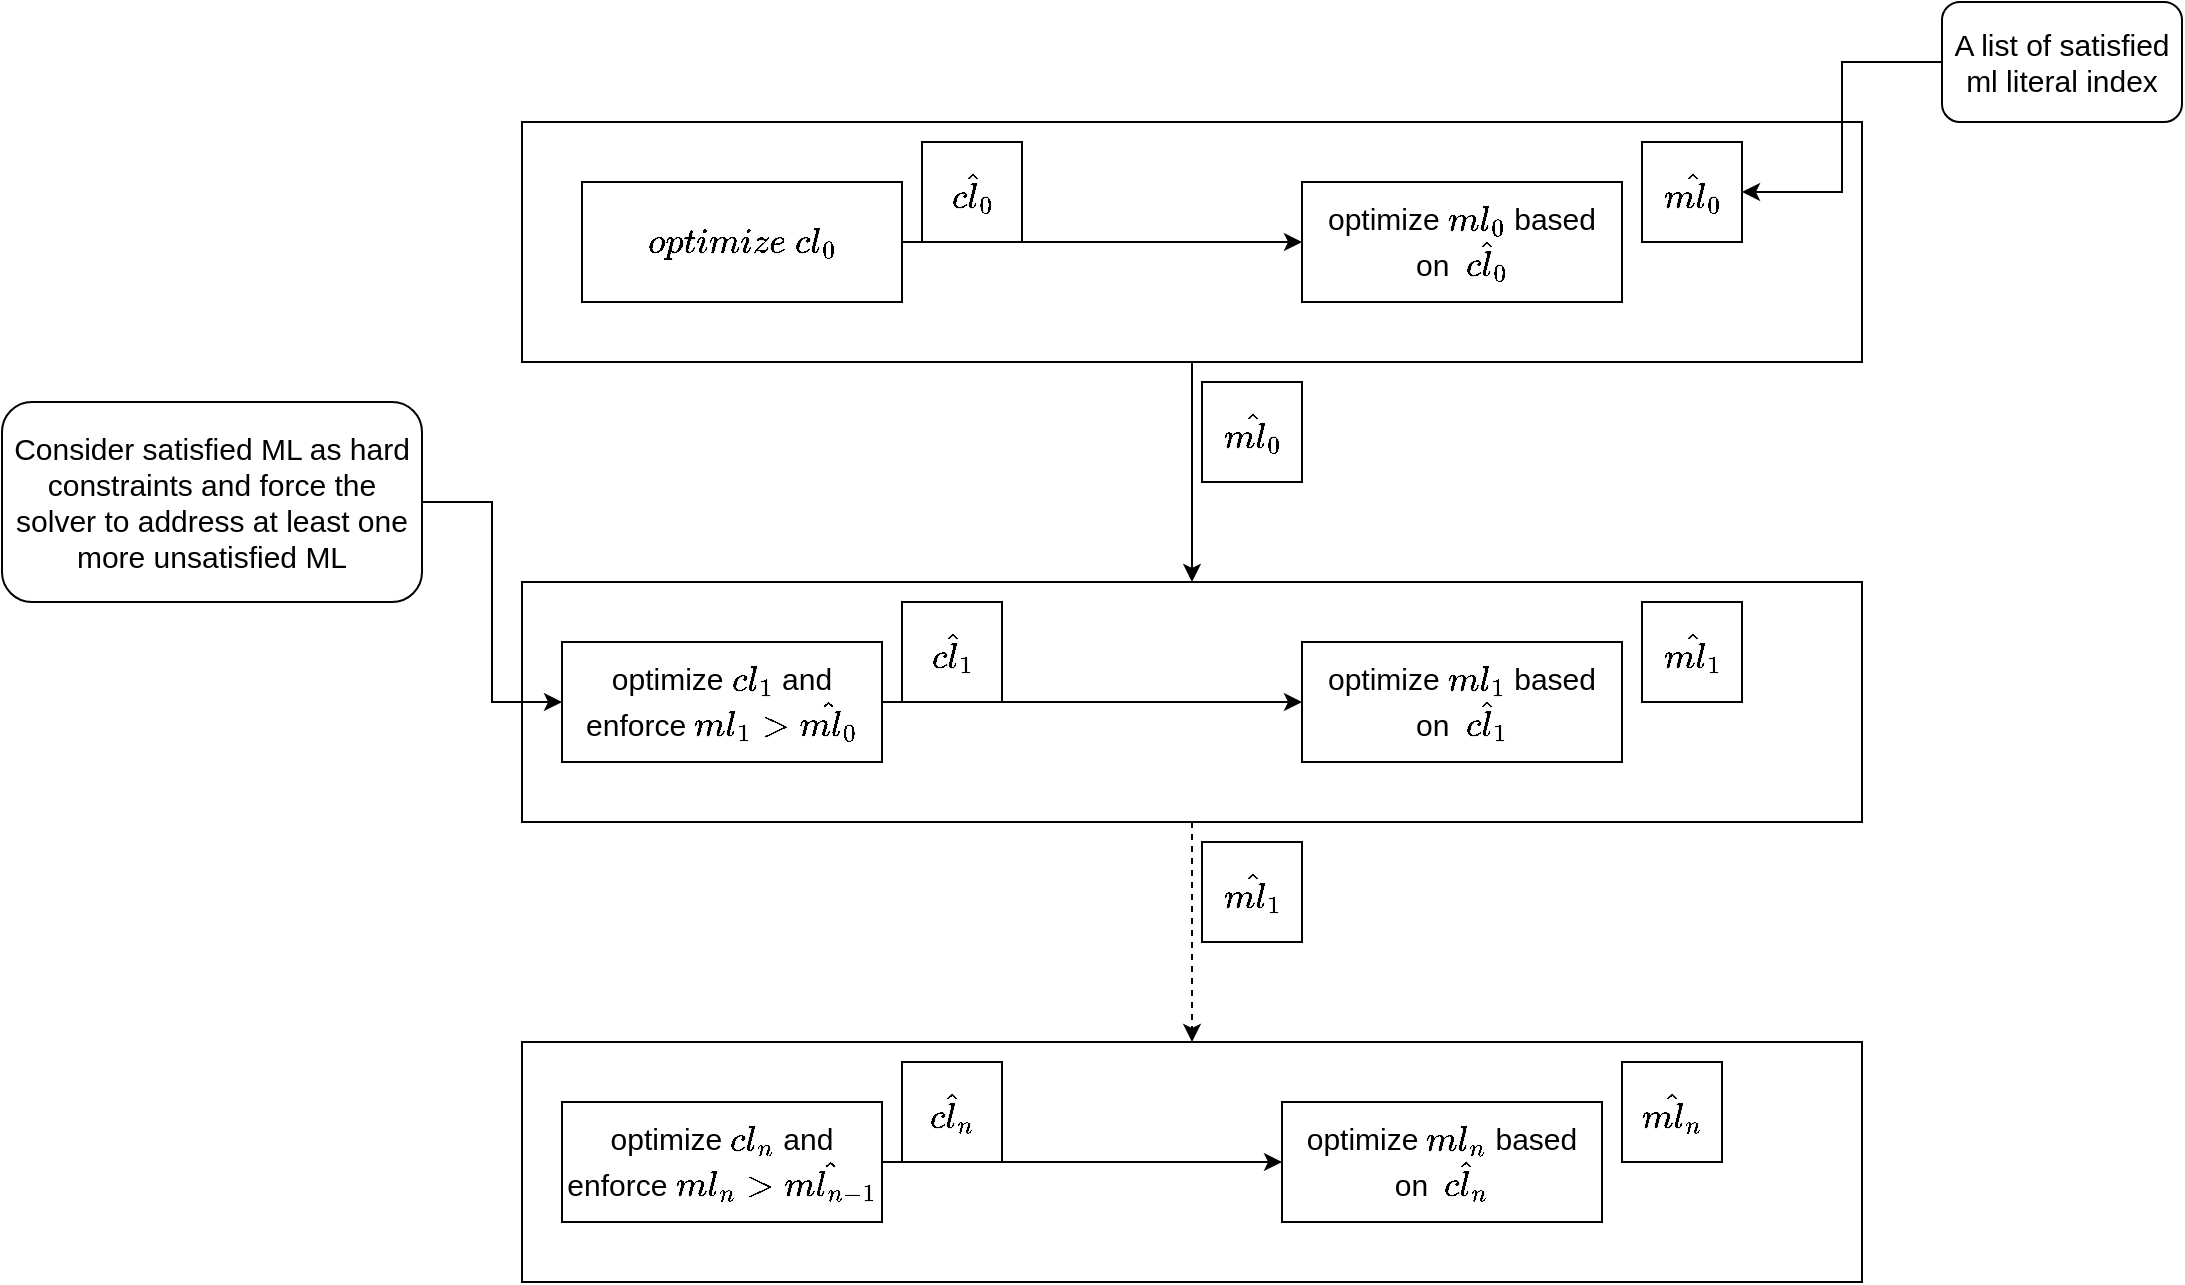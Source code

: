 <mxfile version="21.6.3" type="device">
  <diagram name="Page-1" id="3IAFWtAfXeHGkpke3xqE">
    <mxGraphModel dx="1296" dy="655" grid="1" gridSize="10" guides="1" tooltips="1" connect="1" arrows="1" fold="1" page="1" pageScale="1" pageWidth="3000" pageHeight="3000" math="1" shadow="0">
      <root>
        <mxCell id="0" />
        <mxCell id="1" parent="0" />
        <mxCell id="kD_08o5BdSotSlaiahMT-12" value="" style="rounded=0;whiteSpace=wrap;html=1;fillColor=none;fontSize=15;" vertex="1" parent="1">
          <mxGeometry x="470" y="1040" width="670" height="120" as="geometry" />
        </mxCell>
        <mxCell id="kD_08o5BdSotSlaiahMT-11" value="" style="rounded=0;whiteSpace=wrap;html=1;fillColor=none;fontSize=15;" vertex="1" parent="1">
          <mxGeometry x="470" y="810" width="670" height="120" as="geometry" />
        </mxCell>
        <mxCell id="kD_08o5BdSotSlaiahMT-2" value="optimize \(ml_{0}\) based on&amp;nbsp; \(\hat{cl_{0}}\)" style="rounded=0;whiteSpace=wrap;html=1;fontSize=15;" vertex="1" parent="1">
          <mxGeometry x="860" y="840" width="160" height="60" as="geometry" />
        </mxCell>
        <mxCell id="kD_08o5BdSotSlaiahMT-4" value="$$\hat{ml_{0}}$$" style="whiteSpace=wrap;html=1;aspect=fixed;fontSize=15;" vertex="1" parent="1">
          <mxGeometry x="1030" y="820" width="50" height="50" as="geometry" />
        </mxCell>
        <mxCell id="kD_08o5BdSotSlaiahMT-5" value="$$optimize\ cl_{0}$$" style="rounded=0;whiteSpace=wrap;html=1;fontSize=15;" vertex="1" parent="1">
          <mxGeometry x="500" y="840" width="160" height="60" as="geometry" />
        </mxCell>
        <mxCell id="kD_08o5BdSotSlaiahMT-6" value="$$\hat{cl_{0}}$$" style="whiteSpace=wrap;html=1;aspect=fixed;fontSize=15;" vertex="1" parent="1">
          <mxGeometry x="670" y="820" width="50" height="50" as="geometry" />
        </mxCell>
        <mxCell id="kD_08o5BdSotSlaiahMT-7" value="optimize \(cl_{1}&lt;br style=&quot;font-size: 15px;&quot;&gt;\) and enforce \(ml_{1}&amp;gt;\hat{ml_{0}}&lt;br style=&quot;font-size: 15px;&quot;&gt;\)" style="rounded=0;whiteSpace=wrap;html=1;fontSize=15;" vertex="1" parent="1">
          <mxGeometry x="490" y="1070" width="160" height="60" as="geometry" />
        </mxCell>
        <mxCell id="kD_08o5BdSotSlaiahMT-8" value="$$\hat{cl_{1}}$$" style="whiteSpace=wrap;html=1;aspect=fixed;fontSize=15;" vertex="1" parent="1">
          <mxGeometry x="660" y="1050" width="50" height="50" as="geometry" />
        </mxCell>
        <mxCell id="kD_08o5BdSotSlaiahMT-9" value="optimize \(ml_{1}\) based on&amp;nbsp; \(\hat{cl_{1}}\)" style="rounded=0;whiteSpace=wrap;html=1;fontSize=15;" vertex="1" parent="1">
          <mxGeometry x="860" y="1070" width="160" height="60" as="geometry" />
        </mxCell>
        <mxCell id="kD_08o5BdSotSlaiahMT-10" value="$$\hat{ml_{1}}$$" style="whiteSpace=wrap;html=1;aspect=fixed;fontSize=15;" vertex="1" parent="1">
          <mxGeometry x="1030" y="1050" width="50" height="50" as="geometry" />
        </mxCell>
        <mxCell id="kD_08o5BdSotSlaiahMT-14" value="" style="endArrow=classic;html=1;rounded=0;fontSize=15;" edge="1" parent="1" source="kD_08o5BdSotSlaiahMT-11">
          <mxGeometry width="50" height="50" relative="1" as="geometry">
            <mxPoint x="670" y="910" as="sourcePoint" />
            <mxPoint x="780" y="930" as="targetPoint" />
          </mxGeometry>
        </mxCell>
        <mxCell id="kD_08o5BdSotSlaiahMT-18" value="" style="endArrow=classic;html=1;rounded=0;exitX=1;exitY=0.5;exitDx=0;exitDy=0;entryX=0;entryY=0.5;entryDx=0;entryDy=0;fontSize=15;" edge="1" parent="1" source="kD_08o5BdSotSlaiahMT-5" target="kD_08o5BdSotSlaiahMT-2">
          <mxGeometry width="50" height="50" relative="1" as="geometry">
            <mxPoint x="810" y="1030" as="sourcePoint" />
            <mxPoint x="860" y="980" as="targetPoint" />
          </mxGeometry>
        </mxCell>
        <mxCell id="kD_08o5BdSotSlaiahMT-23" value="" style="endArrow=classic;html=1;rounded=0;exitX=1;exitY=0.5;exitDx=0;exitDy=0;entryX=0;entryY=0.5;entryDx=0;entryDy=0;fontSize=15;" edge="1" parent="1" source="kD_08o5BdSotSlaiahMT-7" target="kD_08o5BdSotSlaiahMT-9">
          <mxGeometry width="50" height="50" relative="1" as="geometry">
            <mxPoint x="800" y="1060" as="sourcePoint" />
            <mxPoint x="850" y="1010" as="targetPoint" />
          </mxGeometry>
        </mxCell>
        <mxCell id="kD_08o5BdSotSlaiahMT-24" value="" style="endArrow=classic;html=1;rounded=0;exitX=0.5;exitY=1;exitDx=0;exitDy=0;entryX=0.5;entryY=0;entryDx=0;entryDy=0;fontSize=15;" edge="1" parent="1" source="kD_08o5BdSotSlaiahMT-11" target="kD_08o5BdSotSlaiahMT-12">
          <mxGeometry width="50" height="50" relative="1" as="geometry">
            <mxPoint x="810" y="1030" as="sourcePoint" />
            <mxPoint x="860" y="980" as="targetPoint" />
          </mxGeometry>
        </mxCell>
        <mxCell id="kD_08o5BdSotSlaiahMT-25" value="$$\hat{ml_{0}}$$" style="whiteSpace=wrap;html=1;aspect=fixed;fontSize=15;" vertex="1" parent="1">
          <mxGeometry x="810" y="940" width="50" height="50" as="geometry" />
        </mxCell>
        <mxCell id="kD_08o5BdSotSlaiahMT-26" value="" style="rounded=0;whiteSpace=wrap;html=1;fillColor=none;fontSize=15;" vertex="1" parent="1">
          <mxGeometry x="470" y="1270" width="670" height="120" as="geometry" />
        </mxCell>
        <mxCell id="kD_08o5BdSotSlaiahMT-27" value="optimize \(cl_{n}&lt;br style=&quot;font-size: 15px;&quot;&gt;\) and enforce \(ml_{n}&amp;gt;\hat{ml_{n-1}}&lt;br style=&quot;font-size: 15px;&quot;&gt;\)" style="rounded=0;whiteSpace=wrap;html=1;fontSize=15;" vertex="1" parent="1">
          <mxGeometry x="490" y="1300" width="160" height="60" as="geometry" />
        </mxCell>
        <mxCell id="kD_08o5BdSotSlaiahMT-28" value="$$\hat{cl_{n}}$$" style="whiteSpace=wrap;html=1;aspect=fixed;fontSize=15;" vertex="1" parent="1">
          <mxGeometry x="660" y="1280" width="50" height="50" as="geometry" />
        </mxCell>
        <mxCell id="kD_08o5BdSotSlaiahMT-29" value="optimize \(ml_{n}\) based on&amp;nbsp; \(\hat{cl_{n}}\)" style="rounded=0;whiteSpace=wrap;html=1;fontSize=15;" vertex="1" parent="1">
          <mxGeometry x="850" y="1300" width="160" height="60" as="geometry" />
        </mxCell>
        <mxCell id="kD_08o5BdSotSlaiahMT-30" value="$$\hat{ml_{n}}$$" style="whiteSpace=wrap;html=1;aspect=fixed;fontSize=15;" vertex="1" parent="1">
          <mxGeometry x="1020" y="1280" width="50" height="50" as="geometry" />
        </mxCell>
        <mxCell id="kD_08o5BdSotSlaiahMT-31" value="" style="endArrow=classic;html=1;rounded=0;exitX=1;exitY=0.5;exitDx=0;exitDy=0;entryX=0;entryY=0.5;entryDx=0;entryDy=0;fontSize=15;" edge="1" parent="1" source="kD_08o5BdSotSlaiahMT-27" target="kD_08o5BdSotSlaiahMT-29">
          <mxGeometry width="50" height="50" relative="1" as="geometry">
            <mxPoint x="800" y="1290" as="sourcePoint" />
            <mxPoint x="850" y="1240" as="targetPoint" />
          </mxGeometry>
        </mxCell>
        <mxCell id="kD_08o5BdSotSlaiahMT-32" value="" style="endArrow=classic;html=1;rounded=0;exitX=0.5;exitY=1;exitDx=0;exitDy=0;entryX=0.5;entryY=0;entryDx=0;entryDy=0;dashed=1;fontSize=15;" edge="1" parent="1" source="kD_08o5BdSotSlaiahMT-12" target="kD_08o5BdSotSlaiahMT-26">
          <mxGeometry width="50" height="50" relative="1" as="geometry">
            <mxPoint x="810" y="1230" as="sourcePoint" />
            <mxPoint x="860" y="1180" as="targetPoint" />
          </mxGeometry>
        </mxCell>
        <mxCell id="kD_08o5BdSotSlaiahMT-33" value="$$\hat{ml_{1}}$$" style="whiteSpace=wrap;html=1;aspect=fixed;fontSize=15;" vertex="1" parent="1">
          <mxGeometry x="810" y="1170" width="50" height="50" as="geometry" />
        </mxCell>
        <mxCell id="kD_08o5BdSotSlaiahMT-35" value="A list of satisfied ml literal index" style="rounded=1;whiteSpace=wrap;html=1;fontSize=15;" vertex="1" parent="1">
          <mxGeometry x="1180" y="750" width="120" height="60" as="geometry" />
        </mxCell>
        <mxCell id="kD_08o5BdSotSlaiahMT-36" value="" style="endArrow=classic;html=1;rounded=0;exitX=0;exitY=0.5;exitDx=0;exitDy=0;entryX=1;entryY=0.5;entryDx=0;entryDy=0;edgeStyle=orthogonalEdgeStyle;" edge="1" parent="1" source="kD_08o5BdSotSlaiahMT-35" target="kD_08o5BdSotSlaiahMT-4">
          <mxGeometry width="50" height="50" relative="1" as="geometry">
            <mxPoint x="900" y="1050" as="sourcePoint" />
            <mxPoint x="1230" y="870" as="targetPoint" />
          </mxGeometry>
        </mxCell>
        <mxCell id="kD_08o5BdSotSlaiahMT-37" value="Consider satisfied ML as hard constraints and force the solver to address at least one more unsatisfied ML" style="rounded=1;whiteSpace=wrap;html=1;fontSize=15;" vertex="1" parent="1">
          <mxGeometry x="210" y="950" width="210" height="100" as="geometry" />
        </mxCell>
        <mxCell id="kD_08o5BdSotSlaiahMT-38" value="" style="endArrow=classic;html=1;rounded=0;exitX=1;exitY=0.5;exitDx=0;exitDy=0;entryX=0;entryY=0.5;entryDx=0;entryDy=0;edgeStyle=orthogonalEdgeStyle;" edge="1" parent="1" source="kD_08o5BdSotSlaiahMT-37" target="kD_08o5BdSotSlaiahMT-7">
          <mxGeometry width="50" height="50" relative="1" as="geometry">
            <mxPoint x="730" y="1070" as="sourcePoint" />
            <mxPoint x="780" y="1020" as="targetPoint" />
          </mxGeometry>
        </mxCell>
      </root>
    </mxGraphModel>
  </diagram>
</mxfile>
